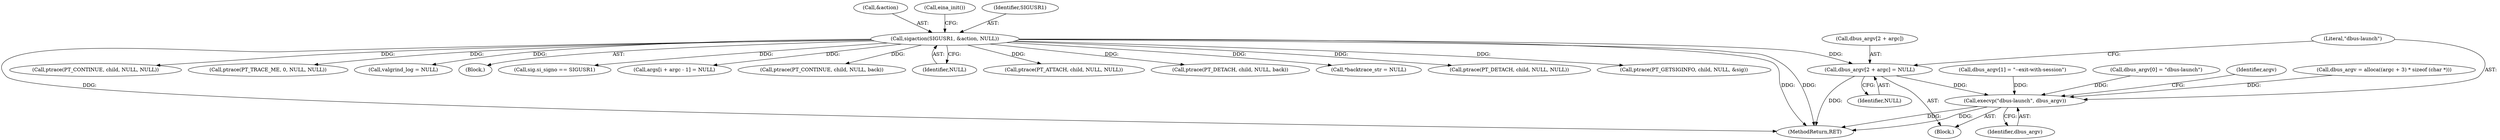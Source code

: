 digraph "0_enlightment_bb4a21e98656fe2c7d98ba2163e6defe9a630e2b@array" {
"1000226" [label="(Call,dbus_argv[2 + argc] = NULL)"];
"1000185" [label="(Call,sigaction(SIGUSR1, &action, NULL))"];
"1000233" [label="(Call,execvp(\"dbus-launch\", dbus_argv))"];
"1000189" [label="(Identifier,NULL)"];
"1000234" [label="(Literal,\"dbus-launch\")"];
"1000215" [label="(Call,dbus_argv[1] = \"--exit-with-session\")"];
"1000185" [label="(Call,sigaction(SIGUSR1, &action, NULL))"];
"1000685" [label="(Call,ptrace(PT_ATTACH, child, NULL, NULL))"];
"1000856" [label="(Call,ptrace(PT_DETACH, child, NULL, back))"];
"1000210" [label="(Call,dbus_argv[0] = \"dbus-launch\")"];
"1000233" [label="(Call,execvp(\"dbus-launch\", dbus_argv))"];
"1000757" [label="(Call,*backtrace_str = NULL)"];
"1000199" [label="(Block,)"];
"1000987" [label="(Call,ptrace(PT_DETACH, child, NULL, NULL))"];
"1000232" [label="(Identifier,NULL)"];
"1000771" [label="(Call,ptrace(PT_GETSIGINFO, child, NULL, &sig))"];
"1000187" [label="(Call,&action)"];
"1001056" [label="(MethodReturn,RET)"];
"1000190" [label="(Call,eina_init())"];
"1000235" [label="(Identifier,dbus_argv)"];
"1000707" [label="(Call,ptrace(PT_CONTINUE, child, NULL, NULL))"];
"1000227" [label="(Call,dbus_argv[2 + argc])"];
"1000226" [label="(Call,dbus_argv[2 + argc] = NULL)"];
"1000659" [label="(Call,ptrace(PT_TRACE_ME, 0, NULL, NULL))"];
"1000329" [label="(Call,valgrind_log = NULL)"];
"1000120" [label="(Block,)"];
"1000238" [label="(Identifier,argv)"];
"1000794" [label="(Call,sig.si_signo == SIGUSR1)"];
"1000201" [label="(Call,dbus_argv = alloca((argc + 3) * sizeof (char *)))"];
"1000603" [label="(Call,args[i + argc - 1] = NULL)"];
"1000847" [label="(Call,ptrace(PT_CONTINUE, child, NULL, back))"];
"1000186" [label="(Identifier,SIGUSR1)"];
"1000226" -> "1000199"  [label="AST: "];
"1000226" -> "1000232"  [label="CFG: "];
"1000227" -> "1000226"  [label="AST: "];
"1000232" -> "1000226"  [label="AST: "];
"1000234" -> "1000226"  [label="CFG: "];
"1000226" -> "1001056"  [label="DDG: "];
"1000185" -> "1000226"  [label="DDG: "];
"1000226" -> "1000233"  [label="DDG: "];
"1000185" -> "1000120"  [label="AST: "];
"1000185" -> "1000189"  [label="CFG: "];
"1000186" -> "1000185"  [label="AST: "];
"1000187" -> "1000185"  [label="AST: "];
"1000189" -> "1000185"  [label="AST: "];
"1000190" -> "1000185"  [label="CFG: "];
"1000185" -> "1001056"  [label="DDG: "];
"1000185" -> "1001056"  [label="DDG: "];
"1000185" -> "1001056"  [label="DDG: "];
"1000185" -> "1000329"  [label="DDG: "];
"1000185" -> "1000603"  [label="DDG: "];
"1000185" -> "1000659"  [label="DDG: "];
"1000185" -> "1000685"  [label="DDG: "];
"1000185" -> "1000707"  [label="DDG: "];
"1000185" -> "1000757"  [label="DDG: "];
"1000185" -> "1000771"  [label="DDG: "];
"1000185" -> "1000794"  [label="DDG: "];
"1000185" -> "1000847"  [label="DDG: "];
"1000185" -> "1000856"  [label="DDG: "];
"1000185" -> "1000987"  [label="DDG: "];
"1000233" -> "1000199"  [label="AST: "];
"1000233" -> "1000235"  [label="CFG: "];
"1000234" -> "1000233"  [label="AST: "];
"1000235" -> "1000233"  [label="AST: "];
"1000238" -> "1000233"  [label="CFG: "];
"1000233" -> "1001056"  [label="DDG: "];
"1000233" -> "1001056"  [label="DDG: "];
"1000215" -> "1000233"  [label="DDG: "];
"1000210" -> "1000233"  [label="DDG: "];
"1000201" -> "1000233"  [label="DDG: "];
}
